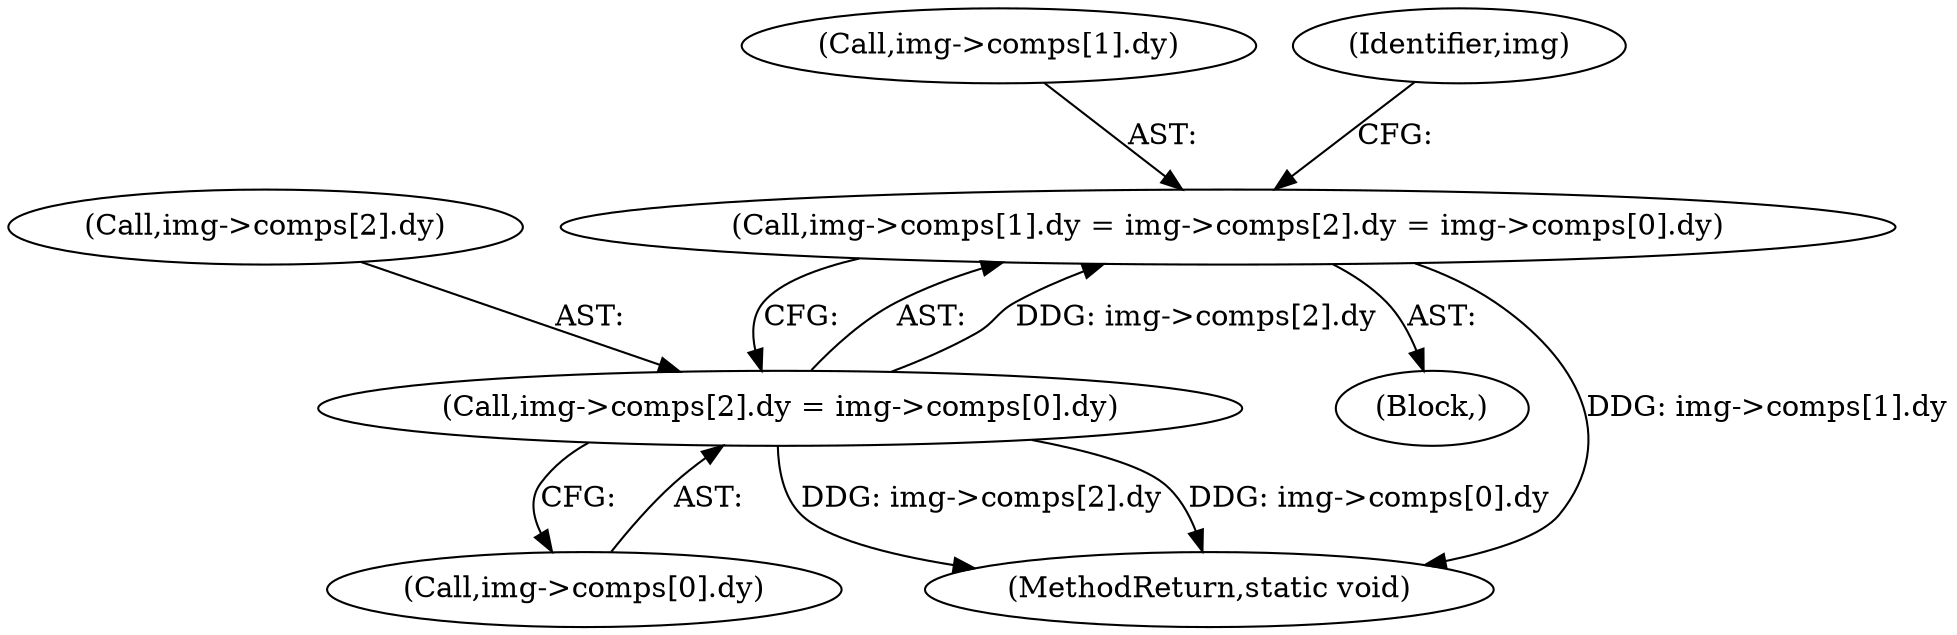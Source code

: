 digraph "0_openjpeg_15f081c89650dccee4aa4ae66f614c3fdb268767_1@array" {
"1000502" [label="(Call,img->comps[1].dy = img->comps[2].dy = img->comps[0].dy)"];
"1000510" [label="(Call,img->comps[2].dy = img->comps[0].dy)"];
"1000511" [label="(Call,img->comps[2].dy)"];
"1000510" [label="(Call,img->comps[2].dy = img->comps[0].dy)"];
"1000104" [label="(Block,)"];
"1000502" [label="(Call,img->comps[1].dy = img->comps[2].dy = img->comps[0].dy)"];
"1000503" [label="(Call,img->comps[1].dy)"];
"1000527" [label="(Identifier,img)"];
"1000518" [label="(Call,img->comps[0].dy)"];
"1000538" [label="(MethodReturn,static void)"];
"1000502" -> "1000104"  [label="AST: "];
"1000502" -> "1000510"  [label="CFG: "];
"1000503" -> "1000502"  [label="AST: "];
"1000510" -> "1000502"  [label="AST: "];
"1000527" -> "1000502"  [label="CFG: "];
"1000502" -> "1000538"  [label="DDG: img->comps[1].dy"];
"1000510" -> "1000502"  [label="DDG: img->comps[2].dy"];
"1000510" -> "1000518"  [label="CFG: "];
"1000511" -> "1000510"  [label="AST: "];
"1000518" -> "1000510"  [label="AST: "];
"1000510" -> "1000538"  [label="DDG: img->comps[2].dy"];
"1000510" -> "1000538"  [label="DDG: img->comps[0].dy"];
}
